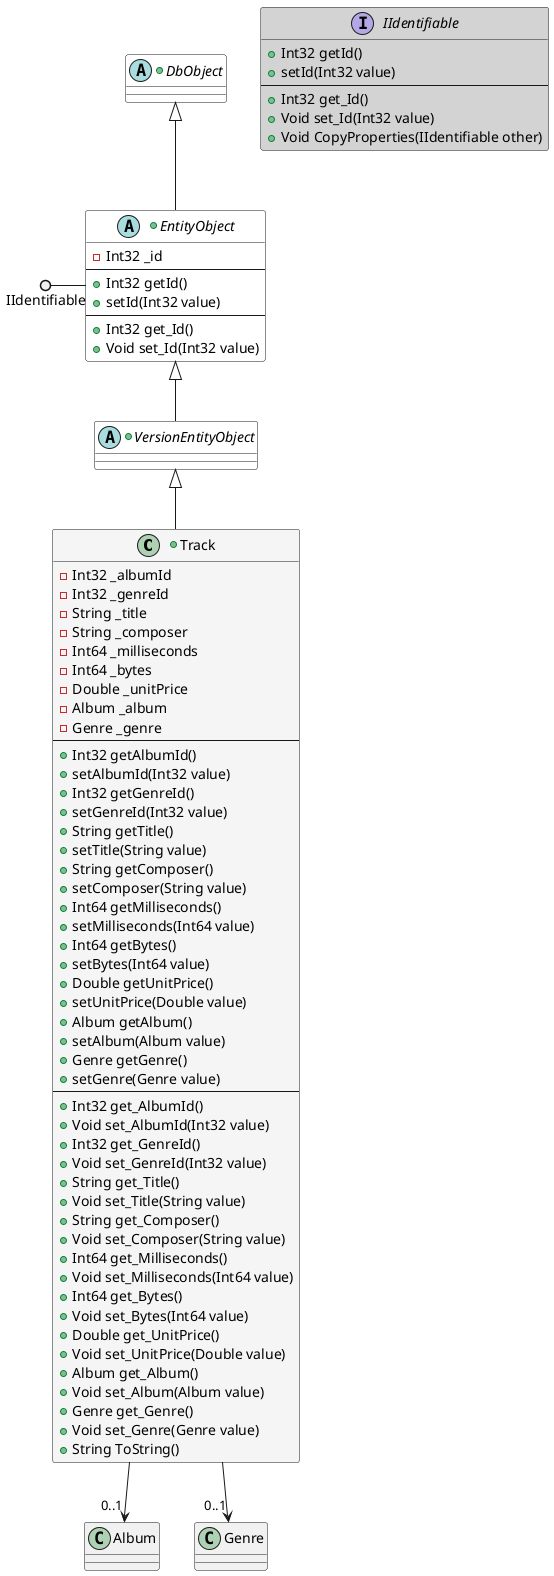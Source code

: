 ﻿//@GeneratedCode
@startuml SEMusicStoreBase.Logic.Entities.Track
+class Track #whitesmoke {
    - Int32 _albumId
    - Int32 _genreId
    - String _title
    - String _composer
    - Int64 _milliseconds
    - Int64 _bytes
    - Double _unitPrice
    - Album _album
    - Genre _genre
    ---
     + Int32 getAlbumId()
     + setAlbumId(Int32 value)
     + Int32 getGenreId()
     + setGenreId(Int32 value)
     + String getTitle()
     + setTitle(String value)
     + String getComposer()
     + setComposer(String value)
     + Int64 getMilliseconds()
     + setMilliseconds(Int64 value)
     + Int64 getBytes()
     + setBytes(Int64 value)
     + Double getUnitPrice()
     + setUnitPrice(Double value)
     + Album getAlbum()
     + setAlbum(Album value)
     + Genre getGenre()
     + setGenre(Genre value)
    ---
    + Int32 get_AlbumId()
    + Void set_AlbumId(Int32 value)
    + Int32 get_GenreId()
    + Void set_GenreId(Int32 value)
    + String get_Title()
    + Void set_Title(String value)
    + String get_Composer()
    + Void set_Composer(String value)
    + Int64 get_Milliseconds()
    + Void set_Milliseconds(Int64 value)
    + Int64 get_Bytes()
    + Void set_Bytes(Int64 value)
    + Double get_UnitPrice()
    + Void set_UnitPrice(Double value)
    + Album get_Album()
    + Void set_Album(Album value)
    + Genre get_Genre()
    + Void set_Genre(Genre value)
    + String ToString()
}
+abstract class VersionEntityObject #white {
}
+abstract class EntityObject #white {
    - Int32 _id
    ---
     + Int32 getId()
     + setId(Int32 value)
    ---
    + Int32 get_Id()
    + Void set_Id(Int32 value)
}
+abstract class DbObject #white {
}
interface IIdentifiable #lightgrey {
     + Int32 getId()
     + setId(Int32 value)
    ---
    + Int32 get_Id()
    + Void set_Id(Int32 value)
    + Void CopyProperties(IIdentifiable other)
}
VersionEntityObject <|-- Track
EntityObject <|-- VersionEntityObject
DbObject <|-- EntityObject
IIdentifiable ()- EntityObject
Track --> "0..1" Album
Track --> "0..1" Genre
@enduml

